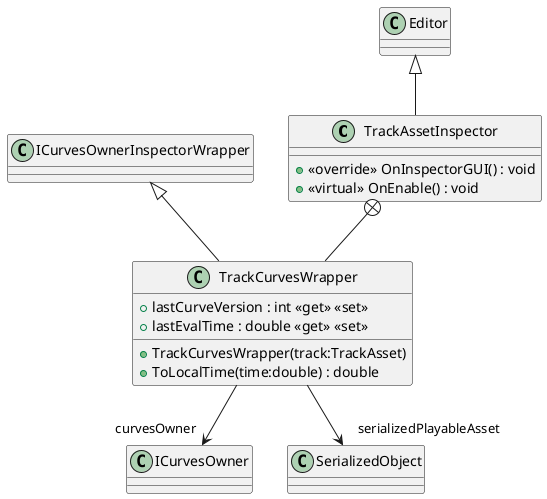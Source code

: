 @startuml
class TrackAssetInspector {
    + <<override>> OnInspectorGUI() : void
    + <<virtual>> OnEnable() : void
}
class TrackCurvesWrapper {
    + lastCurveVersion : int <<get>> <<set>>
    + lastEvalTime : double <<get>> <<set>>
    + TrackCurvesWrapper(track:TrackAsset)
    + ToLocalTime(time:double) : double
}
Editor <|-- TrackAssetInspector
TrackAssetInspector +-- TrackCurvesWrapper
ICurvesOwnerInspectorWrapper <|-- TrackCurvesWrapper
TrackCurvesWrapper --> "curvesOwner" ICurvesOwner
TrackCurvesWrapper --> "serializedPlayableAsset" SerializedObject
@enduml
